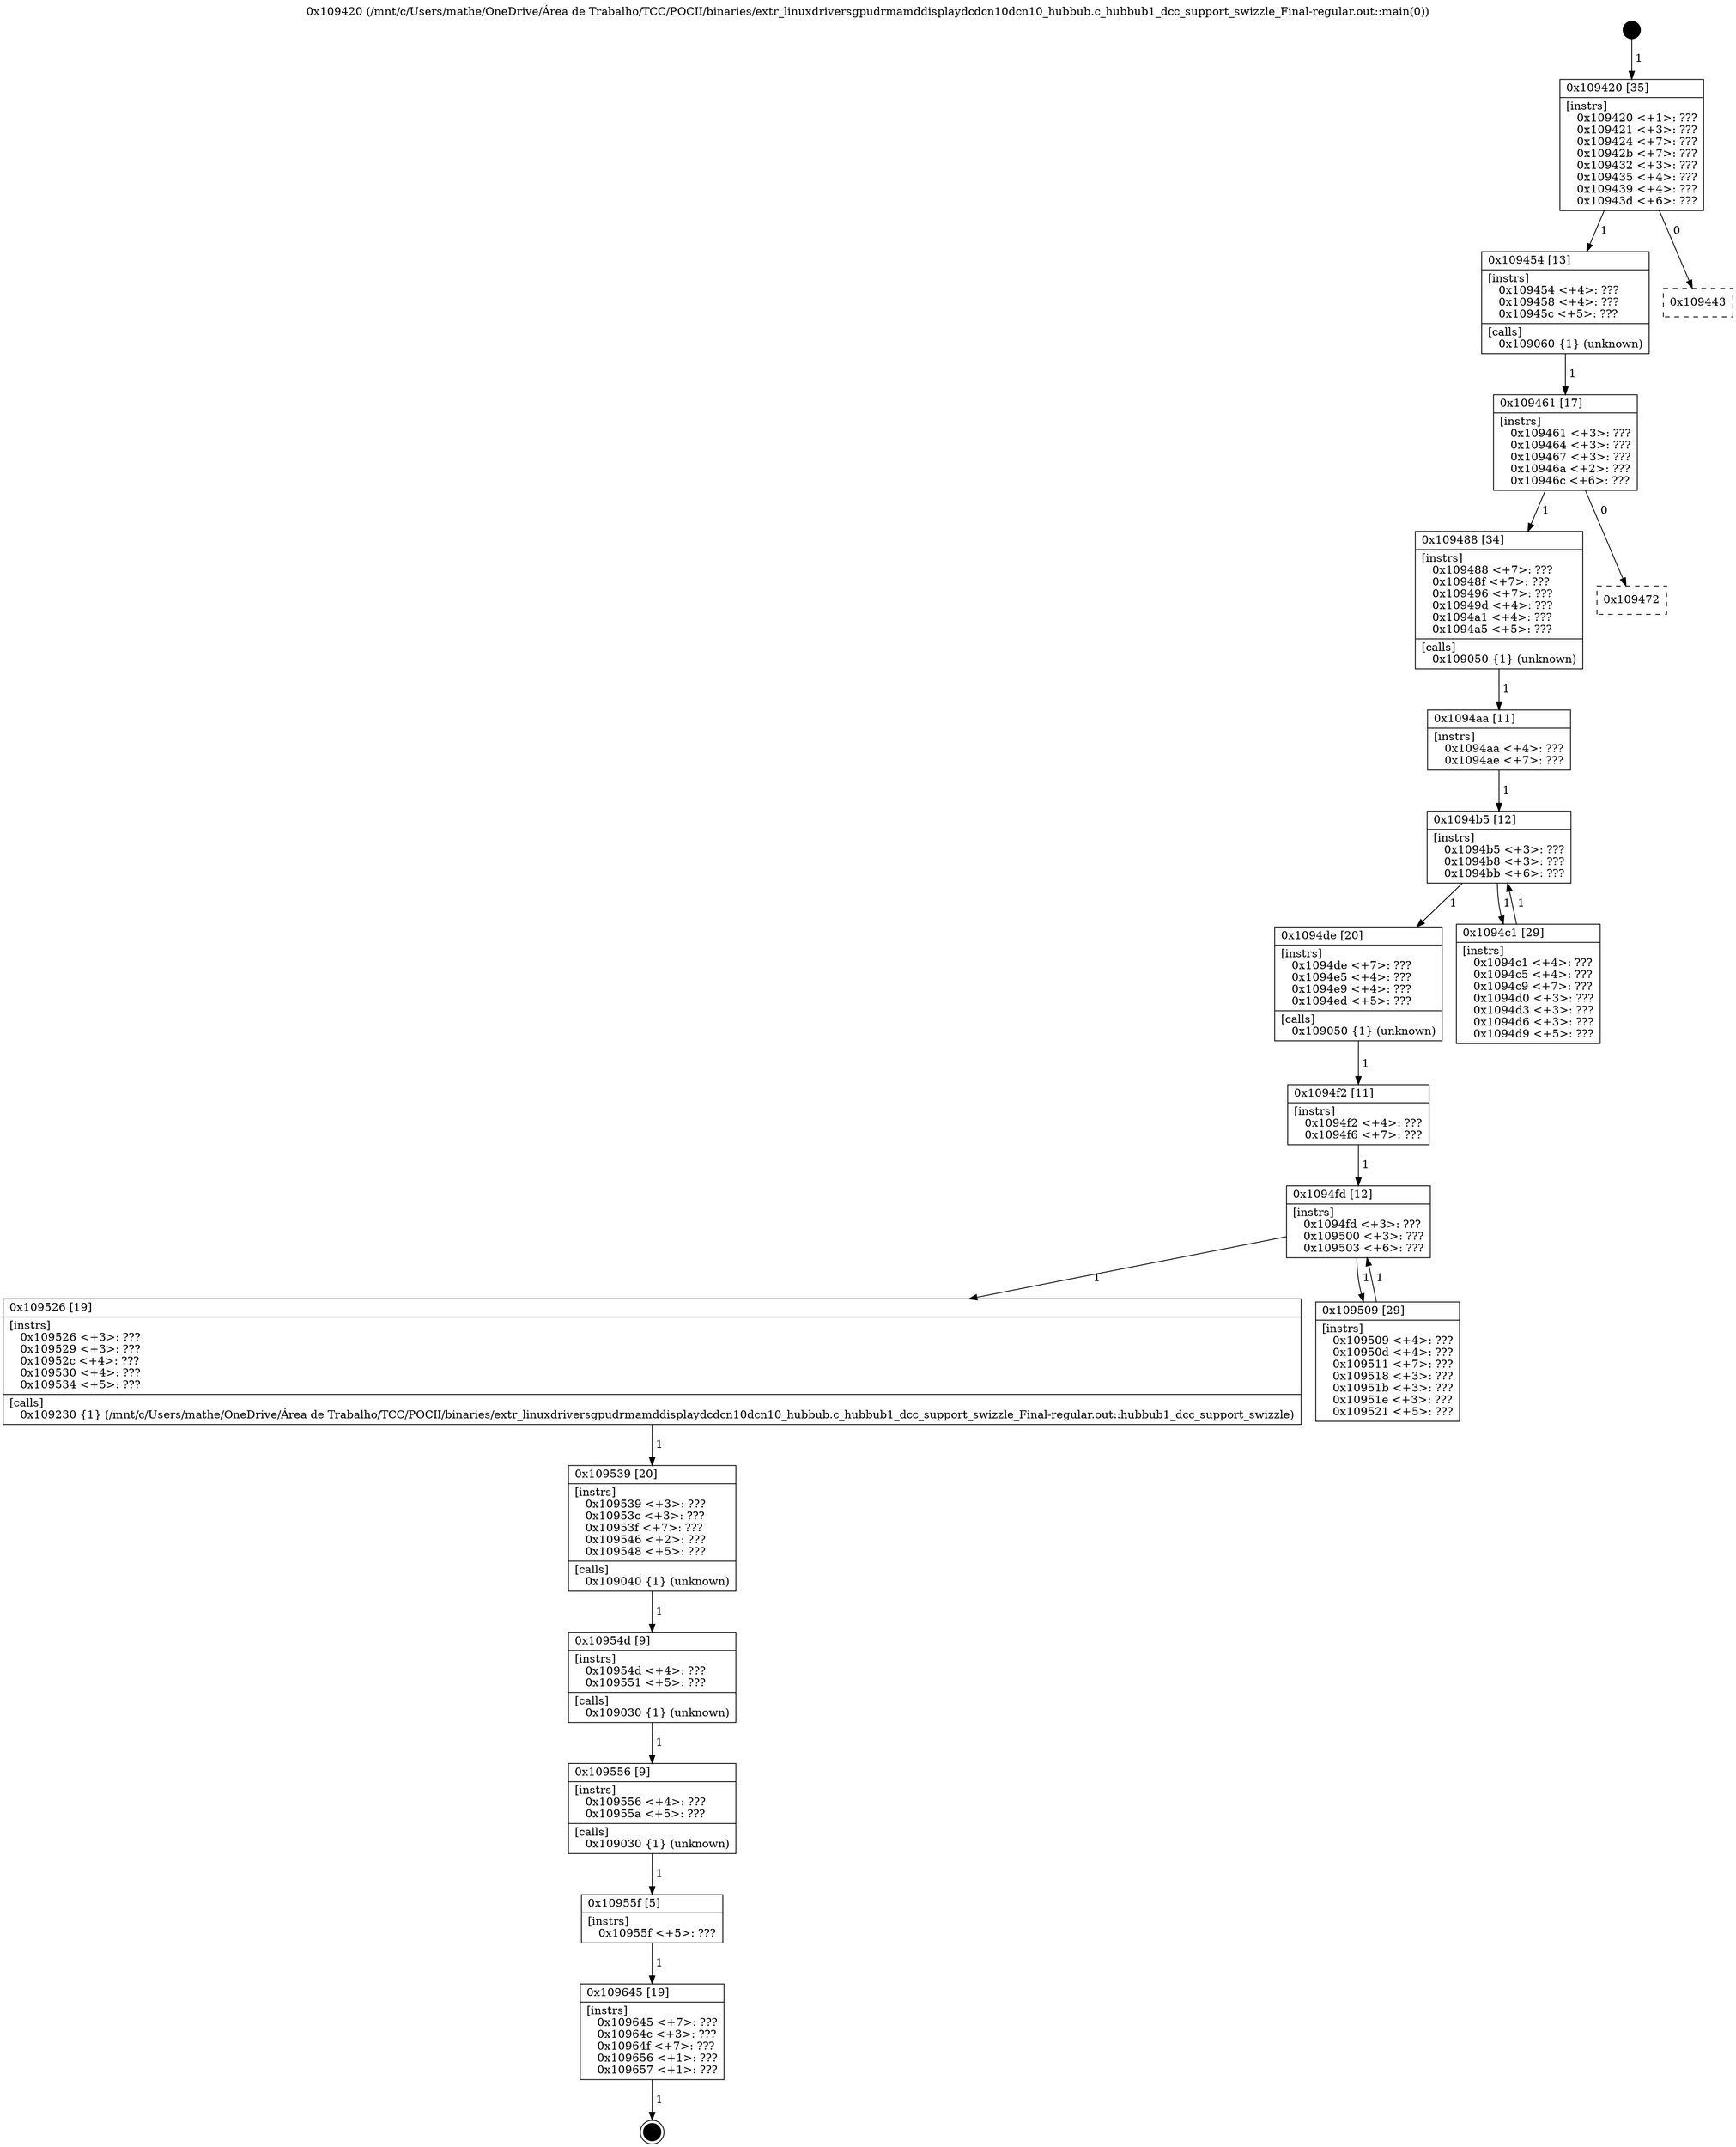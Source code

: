 digraph "0x109420" {
  label = "0x109420 (/mnt/c/Users/mathe/OneDrive/Área de Trabalho/TCC/POCII/binaries/extr_linuxdriversgpudrmamddisplaydcdcn10dcn10_hubbub.c_hubbub1_dcc_support_swizzle_Final-regular.out::main(0))"
  labelloc = "t"
  node[shape=record]

  Entry [label="",width=0.3,height=0.3,shape=circle,fillcolor=black,style=filled]
  "0x109420" [label="{
     0x109420 [35]\l
     | [instrs]\l
     &nbsp;&nbsp;0x109420 \<+1\>: ???\l
     &nbsp;&nbsp;0x109421 \<+3\>: ???\l
     &nbsp;&nbsp;0x109424 \<+7\>: ???\l
     &nbsp;&nbsp;0x10942b \<+7\>: ???\l
     &nbsp;&nbsp;0x109432 \<+3\>: ???\l
     &nbsp;&nbsp;0x109435 \<+4\>: ???\l
     &nbsp;&nbsp;0x109439 \<+4\>: ???\l
     &nbsp;&nbsp;0x10943d \<+6\>: ???\l
  }"]
  "0x109454" [label="{
     0x109454 [13]\l
     | [instrs]\l
     &nbsp;&nbsp;0x109454 \<+4\>: ???\l
     &nbsp;&nbsp;0x109458 \<+4\>: ???\l
     &nbsp;&nbsp;0x10945c \<+5\>: ???\l
     | [calls]\l
     &nbsp;&nbsp;0x109060 \{1\} (unknown)\l
  }"]
  "0x109443" [label="{
     0x109443\l
  }", style=dashed]
  "0x109461" [label="{
     0x109461 [17]\l
     | [instrs]\l
     &nbsp;&nbsp;0x109461 \<+3\>: ???\l
     &nbsp;&nbsp;0x109464 \<+3\>: ???\l
     &nbsp;&nbsp;0x109467 \<+3\>: ???\l
     &nbsp;&nbsp;0x10946a \<+2\>: ???\l
     &nbsp;&nbsp;0x10946c \<+6\>: ???\l
  }"]
  "0x109488" [label="{
     0x109488 [34]\l
     | [instrs]\l
     &nbsp;&nbsp;0x109488 \<+7\>: ???\l
     &nbsp;&nbsp;0x10948f \<+7\>: ???\l
     &nbsp;&nbsp;0x109496 \<+7\>: ???\l
     &nbsp;&nbsp;0x10949d \<+4\>: ???\l
     &nbsp;&nbsp;0x1094a1 \<+4\>: ???\l
     &nbsp;&nbsp;0x1094a5 \<+5\>: ???\l
     | [calls]\l
     &nbsp;&nbsp;0x109050 \{1\} (unknown)\l
  }"]
  "0x109472" [label="{
     0x109472\l
  }", style=dashed]
  "0x1094b5" [label="{
     0x1094b5 [12]\l
     | [instrs]\l
     &nbsp;&nbsp;0x1094b5 \<+3\>: ???\l
     &nbsp;&nbsp;0x1094b8 \<+3\>: ???\l
     &nbsp;&nbsp;0x1094bb \<+6\>: ???\l
  }"]
  "0x1094de" [label="{
     0x1094de [20]\l
     | [instrs]\l
     &nbsp;&nbsp;0x1094de \<+7\>: ???\l
     &nbsp;&nbsp;0x1094e5 \<+4\>: ???\l
     &nbsp;&nbsp;0x1094e9 \<+4\>: ???\l
     &nbsp;&nbsp;0x1094ed \<+5\>: ???\l
     | [calls]\l
     &nbsp;&nbsp;0x109050 \{1\} (unknown)\l
  }"]
  "0x1094c1" [label="{
     0x1094c1 [29]\l
     | [instrs]\l
     &nbsp;&nbsp;0x1094c1 \<+4\>: ???\l
     &nbsp;&nbsp;0x1094c5 \<+4\>: ???\l
     &nbsp;&nbsp;0x1094c9 \<+7\>: ???\l
     &nbsp;&nbsp;0x1094d0 \<+3\>: ???\l
     &nbsp;&nbsp;0x1094d3 \<+3\>: ???\l
     &nbsp;&nbsp;0x1094d6 \<+3\>: ???\l
     &nbsp;&nbsp;0x1094d9 \<+5\>: ???\l
  }"]
  "0x1094aa" [label="{
     0x1094aa [11]\l
     | [instrs]\l
     &nbsp;&nbsp;0x1094aa \<+4\>: ???\l
     &nbsp;&nbsp;0x1094ae \<+7\>: ???\l
  }"]
  "0x1094fd" [label="{
     0x1094fd [12]\l
     | [instrs]\l
     &nbsp;&nbsp;0x1094fd \<+3\>: ???\l
     &nbsp;&nbsp;0x109500 \<+3\>: ???\l
     &nbsp;&nbsp;0x109503 \<+6\>: ???\l
  }"]
  "0x109526" [label="{
     0x109526 [19]\l
     | [instrs]\l
     &nbsp;&nbsp;0x109526 \<+3\>: ???\l
     &nbsp;&nbsp;0x109529 \<+3\>: ???\l
     &nbsp;&nbsp;0x10952c \<+4\>: ???\l
     &nbsp;&nbsp;0x109530 \<+4\>: ???\l
     &nbsp;&nbsp;0x109534 \<+5\>: ???\l
     | [calls]\l
     &nbsp;&nbsp;0x109230 \{1\} (/mnt/c/Users/mathe/OneDrive/Área de Trabalho/TCC/POCII/binaries/extr_linuxdriversgpudrmamddisplaydcdcn10dcn10_hubbub.c_hubbub1_dcc_support_swizzle_Final-regular.out::hubbub1_dcc_support_swizzle)\l
  }"]
  "0x109509" [label="{
     0x109509 [29]\l
     | [instrs]\l
     &nbsp;&nbsp;0x109509 \<+4\>: ???\l
     &nbsp;&nbsp;0x10950d \<+4\>: ???\l
     &nbsp;&nbsp;0x109511 \<+7\>: ???\l
     &nbsp;&nbsp;0x109518 \<+3\>: ???\l
     &nbsp;&nbsp;0x10951b \<+3\>: ???\l
     &nbsp;&nbsp;0x10951e \<+3\>: ???\l
     &nbsp;&nbsp;0x109521 \<+5\>: ???\l
  }"]
  "0x1094f2" [label="{
     0x1094f2 [11]\l
     | [instrs]\l
     &nbsp;&nbsp;0x1094f2 \<+4\>: ???\l
     &nbsp;&nbsp;0x1094f6 \<+7\>: ???\l
  }"]
  "0x109539" [label="{
     0x109539 [20]\l
     | [instrs]\l
     &nbsp;&nbsp;0x109539 \<+3\>: ???\l
     &nbsp;&nbsp;0x10953c \<+3\>: ???\l
     &nbsp;&nbsp;0x10953f \<+7\>: ???\l
     &nbsp;&nbsp;0x109546 \<+2\>: ???\l
     &nbsp;&nbsp;0x109548 \<+5\>: ???\l
     | [calls]\l
     &nbsp;&nbsp;0x109040 \{1\} (unknown)\l
  }"]
  "0x10954d" [label="{
     0x10954d [9]\l
     | [instrs]\l
     &nbsp;&nbsp;0x10954d \<+4\>: ???\l
     &nbsp;&nbsp;0x109551 \<+5\>: ???\l
     | [calls]\l
     &nbsp;&nbsp;0x109030 \{1\} (unknown)\l
  }"]
  "0x109556" [label="{
     0x109556 [9]\l
     | [instrs]\l
     &nbsp;&nbsp;0x109556 \<+4\>: ???\l
     &nbsp;&nbsp;0x10955a \<+5\>: ???\l
     | [calls]\l
     &nbsp;&nbsp;0x109030 \{1\} (unknown)\l
  }"]
  "0x10955f" [label="{
     0x10955f [5]\l
     | [instrs]\l
     &nbsp;&nbsp;0x10955f \<+5\>: ???\l
  }"]
  "0x109645" [label="{
     0x109645 [19]\l
     | [instrs]\l
     &nbsp;&nbsp;0x109645 \<+7\>: ???\l
     &nbsp;&nbsp;0x10964c \<+3\>: ???\l
     &nbsp;&nbsp;0x10964f \<+7\>: ???\l
     &nbsp;&nbsp;0x109656 \<+1\>: ???\l
     &nbsp;&nbsp;0x109657 \<+1\>: ???\l
  }"]
  Exit [label="",width=0.3,height=0.3,shape=circle,fillcolor=black,style=filled,peripheries=2]
  Entry -> "0x109420" [label=" 1"]
  "0x109420" -> "0x109454" [label=" 1"]
  "0x109420" -> "0x109443" [label=" 0"]
  "0x109454" -> "0x109461" [label=" 1"]
  "0x109461" -> "0x109488" [label=" 1"]
  "0x109461" -> "0x109472" [label=" 0"]
  "0x109488" -> "0x1094aa" [label=" 1"]
  "0x1094b5" -> "0x1094de" [label=" 1"]
  "0x1094b5" -> "0x1094c1" [label=" 1"]
  "0x1094aa" -> "0x1094b5" [label=" 1"]
  "0x1094c1" -> "0x1094b5" [label=" 1"]
  "0x1094de" -> "0x1094f2" [label=" 1"]
  "0x1094fd" -> "0x109526" [label=" 1"]
  "0x1094fd" -> "0x109509" [label=" 1"]
  "0x1094f2" -> "0x1094fd" [label=" 1"]
  "0x109509" -> "0x1094fd" [label=" 1"]
  "0x109526" -> "0x109539" [label=" 1"]
  "0x109539" -> "0x10954d" [label=" 1"]
  "0x10954d" -> "0x109556" [label=" 1"]
  "0x109556" -> "0x10955f" [label=" 1"]
  "0x10955f" -> "0x109645" [label=" 1"]
  "0x109645" -> Exit [label=" 1"]
}
